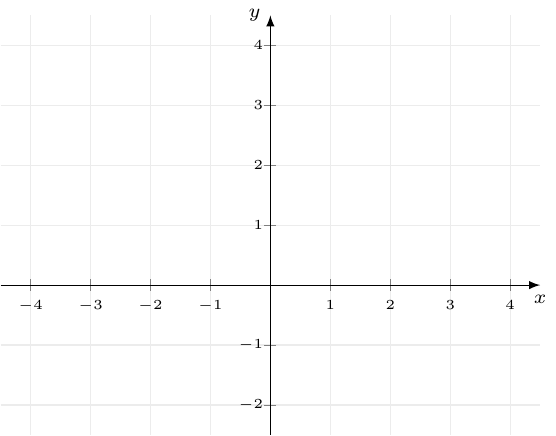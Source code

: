 \documentclass[crop]{standalone}
\usepackage[dvipsnames]{xcolor}
\usepackage{tikz}
\usepackage{pgfplots}
\pgfplotsset{compat=1.18}
\begin{document}
  \begin{tikzpicture}
    \begin{axis}[%
      axis x line=center,axis y line=center,
      unit vector ratio={1 1},
      xlabel={$x$},ylabel={$y$},
      xlabel style={below,font=\scriptsize},
      ylabel style={left,font=\scriptsize},
      xmin=-4.5,xmax=4.5,
      xtick={-4,-3,-2,-1,0,1,2,3,4},
      xticklabel style={font=\tiny},
      ymin=-2.5,ymax=4.5,
      ytick={-4,-3,-2,-1,0,1,2,3,4},
      yticklabel style={font=\tiny,xshift=0.3em},
      restrict y to domain=-15:15,
      axis line style={-latex},
      grid=major,
      major grid style={gray!15},
      declare function={
        f(\x) = \x + 2;
        g(\x) = 2 - 2*\x;
      }
    ]%
      % \addplot[mark=none,color=orange,thick,samples=1000,domain=-10:-1] {f(x)};
      % \addplot[mark=none,color=orange,thick,samples=1000,domain=-1:10] {g(x)};
      % \addplot[mark=*,mark size=1.5pt,color=orange] coordinates {(-1,{f(-1)})};
      % \addplot[mark=*,mark size=1.5pt,color=orange] coordinates {(-1,{g(-1)})};
      % \addplot[mark=*,mark size=1pt,color=white] coordinates {(-1,{g(-1)})};
    \end{axis}
  \end{tikzpicture}%
\end{document}